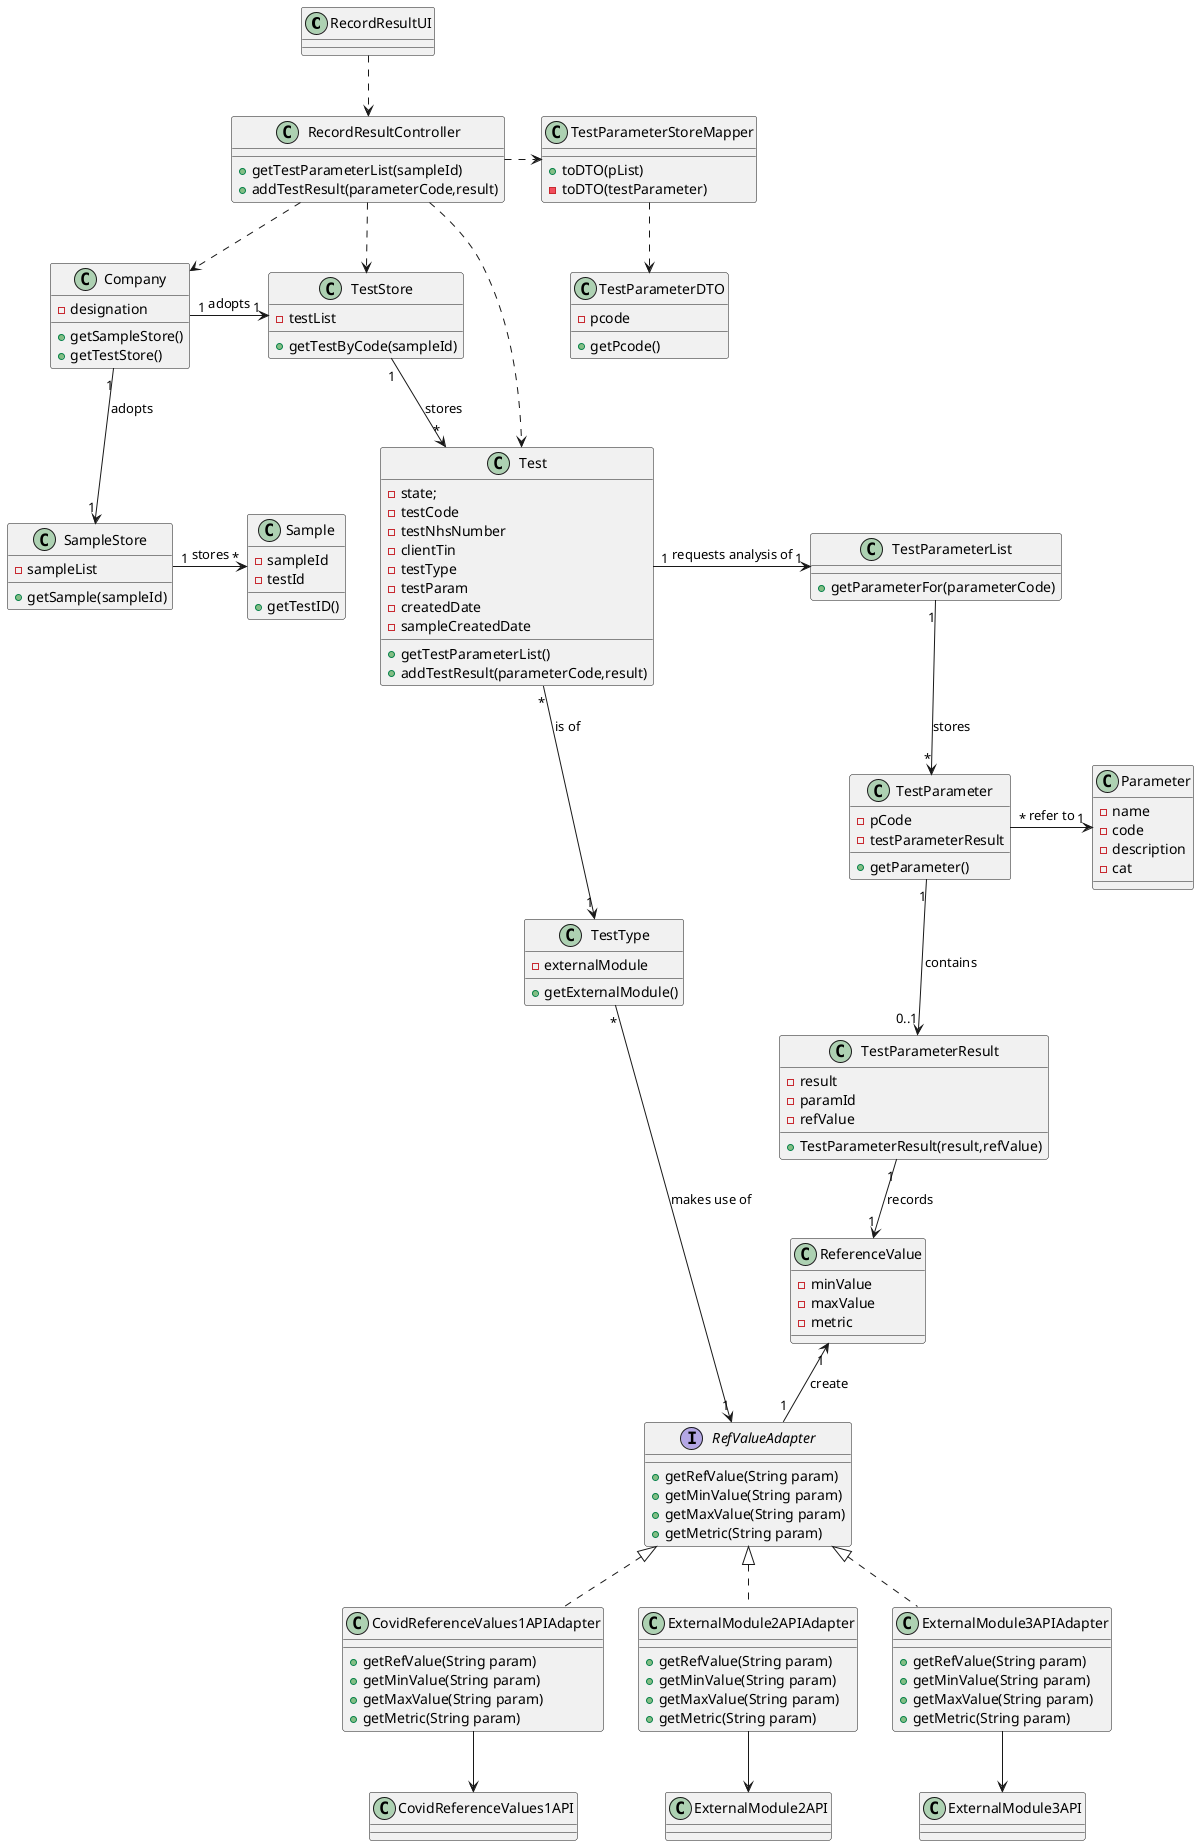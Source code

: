 @startuml
'https://plantuml.com/class-diagram

class RecordResultUI{
}
class RecordResultController{
+ getTestParameterList(sampleId)
+ addTestResult(parameterCode,result)
}
class Company{
-designation
+getSampleStore()
+getTestStore()
}
class SampleStore{
-sampleList
+getSample(sampleId)
}
class Sample{
-sampleId
-testId
+getTestID()
}
class Test{
-state;
-testCode
-testNhsNumber
-clientTin
-testType
-testParam
-createdDate
-sampleCreatedDate
+getTestParameterList()
+addTestResult(parameterCode,result)
}
class TestParameterList{
+getParameterFor(parameterCode)
}
class TestStore{
-testList
+getTestByCode(sampleId)
}
class TestParameterStoreMapper{
+toDTO(pList)
-toDTO(testParameter)
}
class TestParameterDTO{
-pcode
+getPcode()
}
class TestParameter{
- pCode
- testParameterResult
+getParameter()
}
class Parameter{
-name
-code
-description
-cat
}
class TestType{
-externalModule
+getExternalModule()
}
interface RefValueAdapter{
+getRefValue(String param)
+getMinValue(String param)
+getMaxValue(String param)
+getMetric(String param)
}
class ReferenceValue{
-minValue
-maxValue
-metric
}
class TestParameterResult{
-result
-paramId
-refValue
+TestParameterResult(result,refValue)
}
class CovidReferenceValues1API{
}
class ExternalModule2API{
}
class ExternalModule3API{
}
class CovidReferenceValues1APIAdapter{
+getRefValue(String param)
+getMinValue(String param)
+getMaxValue(String param)
+getMetric(String param)
}
class ExternalModule2APIAdapter{
+getRefValue(String param)
+getMinValue(String param)
+getMaxValue(String param)
+getMetric(String param)
}
class ExternalModule3APIAdapter{
+getRefValue(String param)
+getMinValue(String param)
+getMaxValue(String param)
+getMetric(String param)
}
RecordResultUI ..> RecordResultController
RecordResultController ..> Company
RecordResultController ..> TestStore
RecordResultController ..> Test
RecordResultController .> TestParameterStoreMapper
TestParameterStoreMapper ..> TestParameterDTO

Company "1" -> "1" TestStore: adopts
Company "1" --> "1" SampleStore: adopts

SampleStore "1" -> "*" Sample: stores
Test "1"  -> "1" TestParameterList: requests analysis of
TestParameterList "1" --> "*" TestParameter: stores
TestParameter "*" -> "1" Parameter: refer to
TestParameter "1" --> "0..1" TestParameterResult:contains
TestParameterResult "1" --> "1" ReferenceValue: records
ReferenceValue "1" <-- "1"RefValueAdapter: create
Test "*" --> "1"TestType: is of
TestStore "1" --> "*" Test: stores
TestType "*" --> "1" RefValueAdapter: makes use of

CovidReferenceValues1APIAdapter --> CovidReferenceValues1API
ExternalModule2APIAdapter --> ExternalModule2API
ExternalModule3APIAdapter  --> ExternalModule3API

RefValueAdapter <|.. CovidReferenceValues1APIAdapter
RefValueAdapter <|.. ExternalModule2APIAdapter
RefValueAdapter <|.. ExternalModule3APIAdapter




@enduml